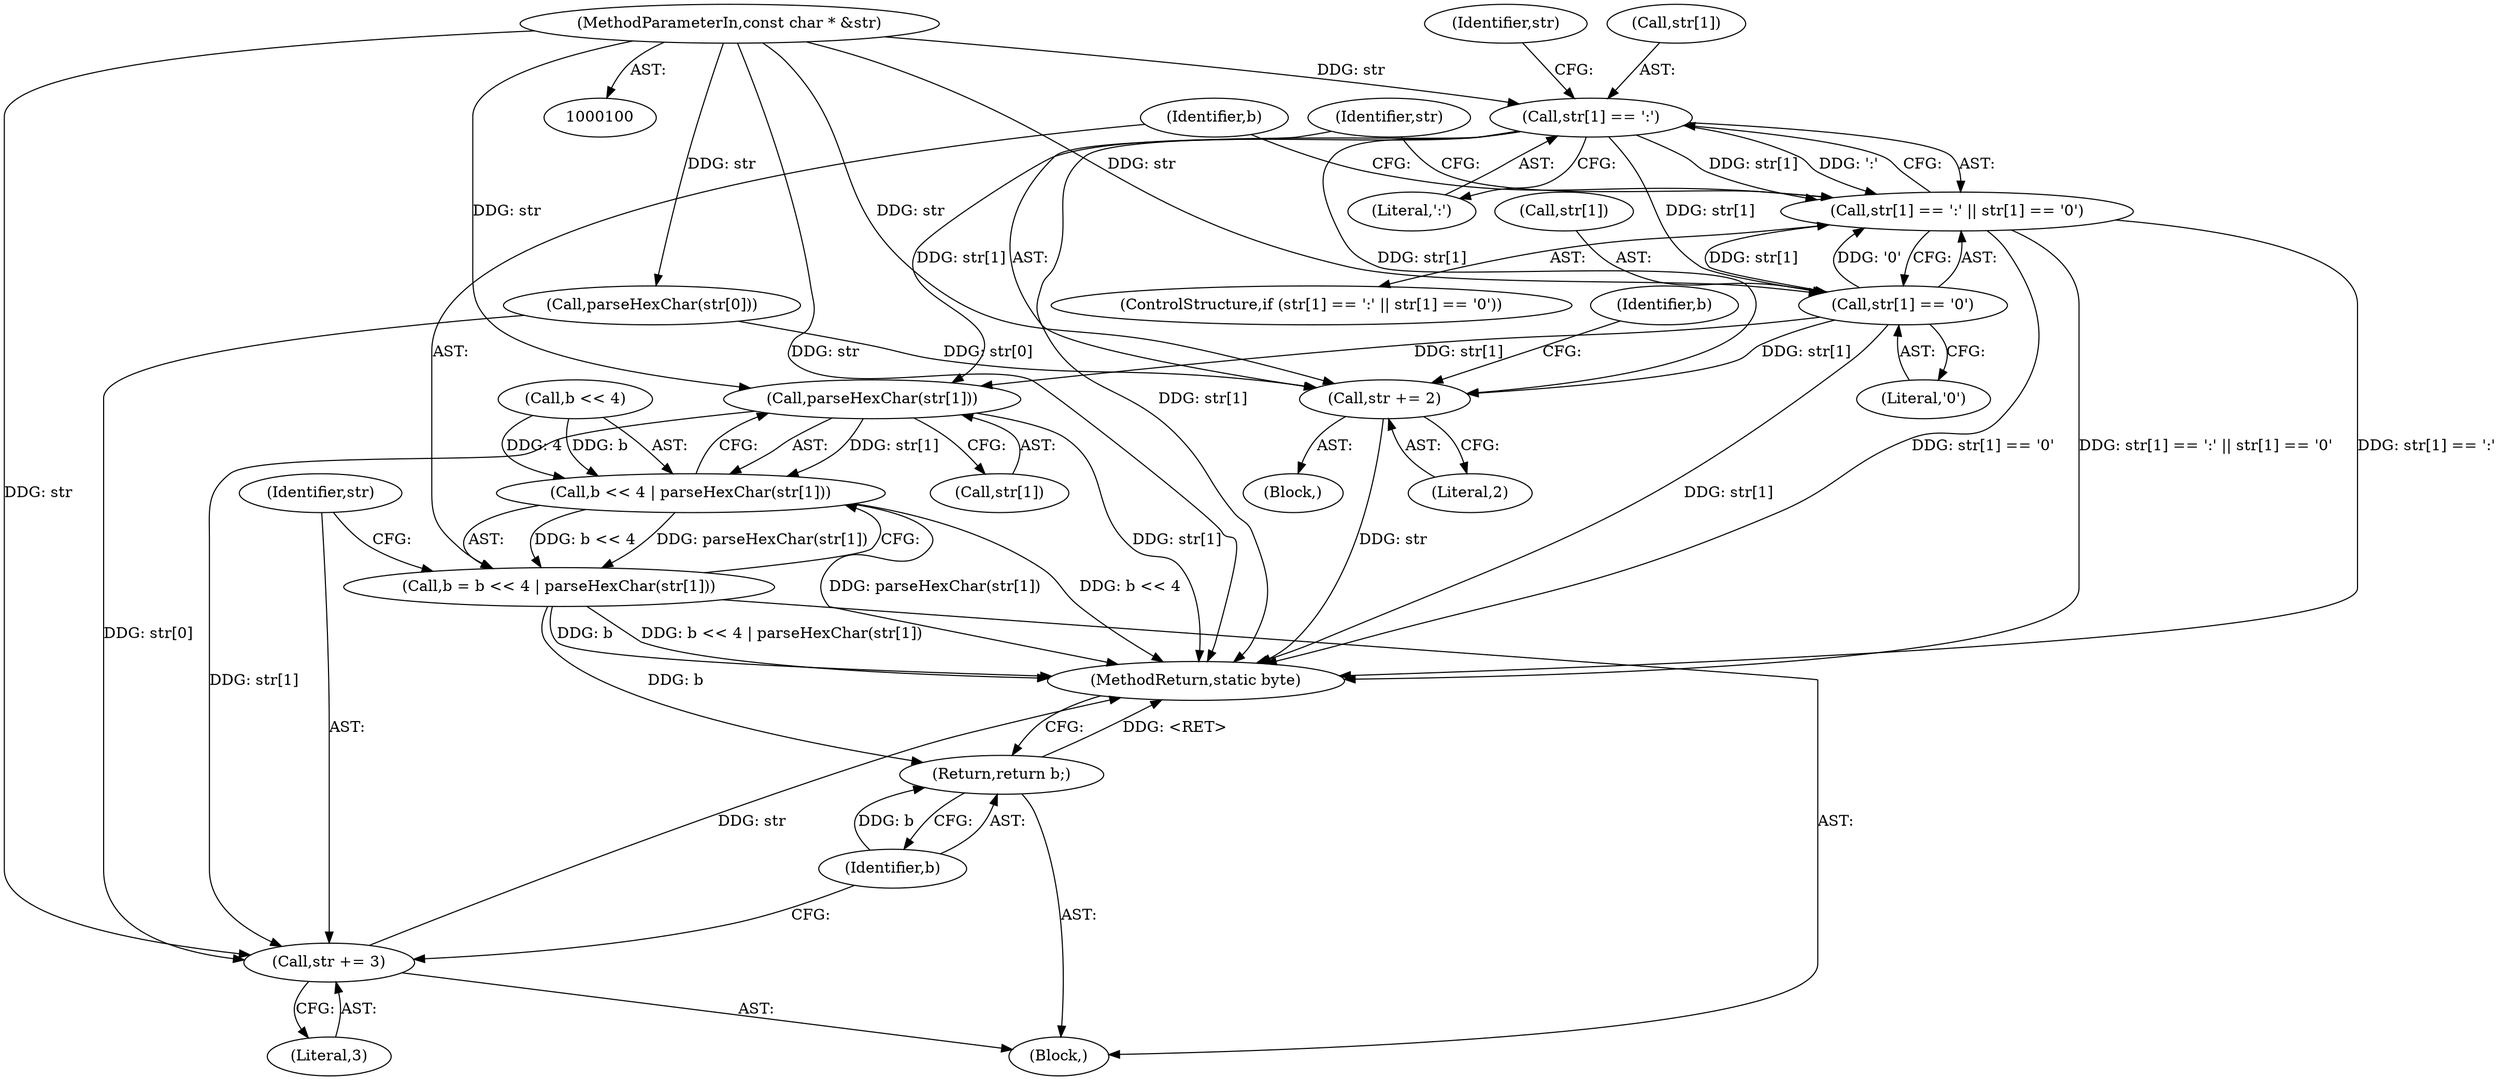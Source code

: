 digraph "1_Android_a209ff12ba9617c10550678ff93d01fb72a33399@array" {
"1000112" [label="(Call,str[1] == ':')"];
"1000101" [label="(MethodParameterIn,const char * &str)"];
"1000111" [label="(Call,str[1] == ':' || str[1] == '\0')"];
"1000117" [label="(Call,str[1] == '\0')"];
"1000123" [label="(Call,str += 2)"];
"1000136" [label="(Call,parseHexChar(str[1]))"];
"1000132" [label="(Call,b << 4 | parseHexChar(str[1]))"];
"1000130" [label="(Call,b = b << 4 | parseHexChar(str[1]))"];
"1000143" [label="(Return,return b;)"];
"1000140" [label="(Call,str += 3)"];
"1000116" [label="(Literal,':')"];
"1000112" [label="(Call,str[1] == ':')"];
"1000124" [label="(Identifier,str)"];
"1000131" [label="(Identifier,b)"];
"1000118" [label="(Call,str[1])"];
"1000129" [label="(Block,)"];
"1000127" [label="(Identifier,b)"];
"1000141" [label="(Identifier,str)"];
"1000142" [label="(Literal,3)"];
"1000110" [label="(ControlStructure,if (str[1] == ':' || str[1] == '\0'))"];
"1000106" [label="(Call,parseHexChar(str[0]))"];
"1000119" [label="(Identifier,str)"];
"1000140" [label="(Call,str += 3)"];
"1000125" [label="(Literal,2)"];
"1000130" [label="(Call,b = b << 4 | parseHexChar(str[1]))"];
"1000133" [label="(Call,b << 4)"];
"1000101" [label="(MethodParameterIn,const char * &str)"];
"1000117" [label="(Call,str[1] == '\0')"];
"1000123" [label="(Call,str += 2)"];
"1000122" [label="(Block,)"];
"1000145" [label="(MethodReturn,static byte)"];
"1000111" [label="(Call,str[1] == ':' || str[1] == '\0')"];
"1000144" [label="(Identifier,b)"];
"1000121" [label="(Literal,'\0')"];
"1000132" [label="(Call,b << 4 | parseHexChar(str[1]))"];
"1000137" [label="(Call,str[1])"];
"1000113" [label="(Call,str[1])"];
"1000136" [label="(Call,parseHexChar(str[1]))"];
"1000143" [label="(Return,return b;)"];
"1000112" -> "1000111"  [label="AST: "];
"1000112" -> "1000116"  [label="CFG: "];
"1000113" -> "1000112"  [label="AST: "];
"1000116" -> "1000112"  [label="AST: "];
"1000119" -> "1000112"  [label="CFG: "];
"1000111" -> "1000112"  [label="CFG: "];
"1000112" -> "1000145"  [label="DDG: str[1]"];
"1000112" -> "1000111"  [label="DDG: str[1]"];
"1000112" -> "1000111"  [label="DDG: ':'"];
"1000101" -> "1000112"  [label="DDG: str"];
"1000112" -> "1000117"  [label="DDG: str[1]"];
"1000112" -> "1000123"  [label="DDG: str[1]"];
"1000112" -> "1000136"  [label="DDG: str[1]"];
"1000101" -> "1000100"  [label="AST: "];
"1000101" -> "1000145"  [label="DDG: str"];
"1000101" -> "1000106"  [label="DDG: str"];
"1000101" -> "1000117"  [label="DDG: str"];
"1000101" -> "1000123"  [label="DDG: str"];
"1000101" -> "1000136"  [label="DDG: str"];
"1000101" -> "1000140"  [label="DDG: str"];
"1000111" -> "1000110"  [label="AST: "];
"1000111" -> "1000117"  [label="CFG: "];
"1000117" -> "1000111"  [label="AST: "];
"1000124" -> "1000111"  [label="CFG: "];
"1000131" -> "1000111"  [label="CFG: "];
"1000111" -> "1000145"  [label="DDG: str[1] == '\0'"];
"1000111" -> "1000145"  [label="DDG: str[1] == ':' || str[1] == '\0'"];
"1000111" -> "1000145"  [label="DDG: str[1] == ':'"];
"1000117" -> "1000111"  [label="DDG: str[1]"];
"1000117" -> "1000111"  [label="DDG: '\0'"];
"1000117" -> "1000121"  [label="CFG: "];
"1000118" -> "1000117"  [label="AST: "];
"1000121" -> "1000117"  [label="AST: "];
"1000117" -> "1000145"  [label="DDG: str[1]"];
"1000117" -> "1000123"  [label="DDG: str[1]"];
"1000117" -> "1000136"  [label="DDG: str[1]"];
"1000123" -> "1000122"  [label="AST: "];
"1000123" -> "1000125"  [label="CFG: "];
"1000124" -> "1000123"  [label="AST: "];
"1000125" -> "1000123"  [label="AST: "];
"1000127" -> "1000123"  [label="CFG: "];
"1000123" -> "1000145"  [label="DDG: str"];
"1000106" -> "1000123"  [label="DDG: str[0]"];
"1000136" -> "1000132"  [label="AST: "];
"1000136" -> "1000137"  [label="CFG: "];
"1000137" -> "1000136"  [label="AST: "];
"1000132" -> "1000136"  [label="CFG: "];
"1000136" -> "1000145"  [label="DDG: str[1]"];
"1000136" -> "1000132"  [label="DDG: str[1]"];
"1000136" -> "1000140"  [label="DDG: str[1]"];
"1000132" -> "1000130"  [label="AST: "];
"1000133" -> "1000132"  [label="AST: "];
"1000130" -> "1000132"  [label="CFG: "];
"1000132" -> "1000145"  [label="DDG: parseHexChar(str[1])"];
"1000132" -> "1000145"  [label="DDG: b << 4"];
"1000132" -> "1000130"  [label="DDG: b << 4"];
"1000132" -> "1000130"  [label="DDG: parseHexChar(str[1])"];
"1000133" -> "1000132"  [label="DDG: b"];
"1000133" -> "1000132"  [label="DDG: 4"];
"1000130" -> "1000129"  [label="AST: "];
"1000131" -> "1000130"  [label="AST: "];
"1000141" -> "1000130"  [label="CFG: "];
"1000130" -> "1000145"  [label="DDG: b << 4 | parseHexChar(str[1])"];
"1000130" -> "1000145"  [label="DDG: b"];
"1000130" -> "1000143"  [label="DDG: b"];
"1000143" -> "1000129"  [label="AST: "];
"1000143" -> "1000144"  [label="CFG: "];
"1000144" -> "1000143"  [label="AST: "];
"1000145" -> "1000143"  [label="CFG: "];
"1000143" -> "1000145"  [label="DDG: <RET>"];
"1000144" -> "1000143"  [label="DDG: b"];
"1000140" -> "1000129"  [label="AST: "];
"1000140" -> "1000142"  [label="CFG: "];
"1000141" -> "1000140"  [label="AST: "];
"1000142" -> "1000140"  [label="AST: "];
"1000144" -> "1000140"  [label="CFG: "];
"1000140" -> "1000145"  [label="DDG: str"];
"1000106" -> "1000140"  [label="DDG: str[0]"];
}
